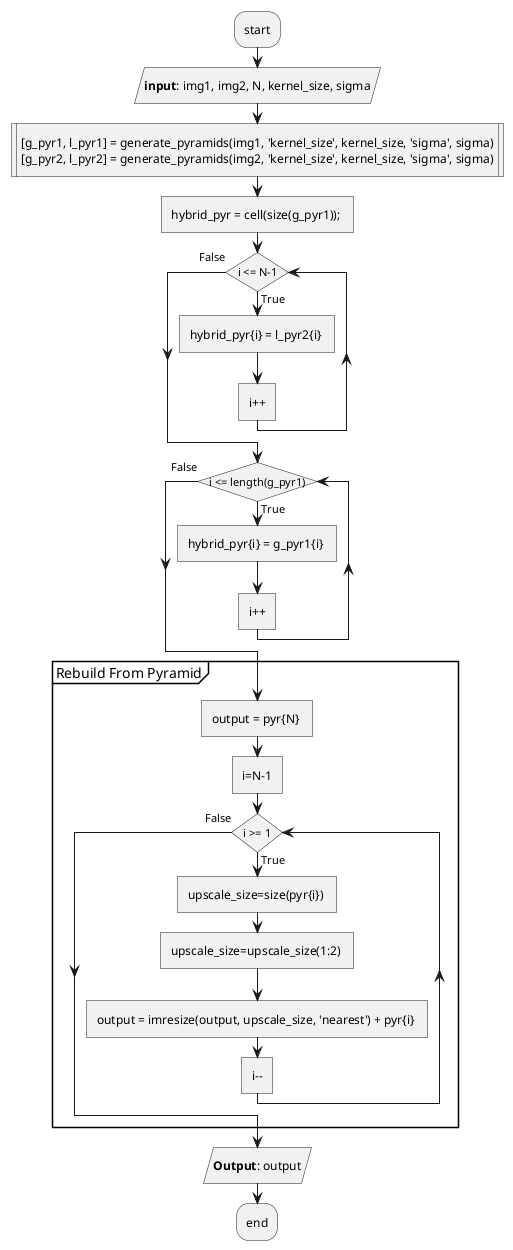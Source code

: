 @startuml HybridImage
skinparam conditionStyle InsideDiamond
skinparam ConditionEndStyle hline


:start;
:**input**: img1, img2, N, kernel_size, sigma/


:[g_pyr1, l_pyr1] = generate_pyramids(img1, 'kernel_size', kernel_size, 'sigma', sigma)\n[g_pyr2, l_pyr2] = generate_pyramids(img2, 'kernel_size', kernel_size, 'sigma', sigma)|

:hybrid_pyr = cell(size(g_pyr1)); ]
while (i <= N-1) is (True)
    :hybrid_pyr{i} = l_pyr2{i} ]
    :i++]
endwhile (False)

while (i <= length(g_pyr1)) is (True)
    :hybrid_pyr{i} = g_pyr1{i} ]
    :i++]
endwhile (False)

partition Rebuild From Pyramid{
    :output = pyr{N} ]
    :i=N-1]
    while (i >= 1) is (True)
        :upscale_size=size(pyr{i}) ]
        :upscale_size=upscale_size(1:2) ]
        :output = imresize(output, upscale_size, 'nearest') + pyr{i} ]
        :i--]
    endwhile (False)
}
:**Output**: output/

:end;


@enduml
